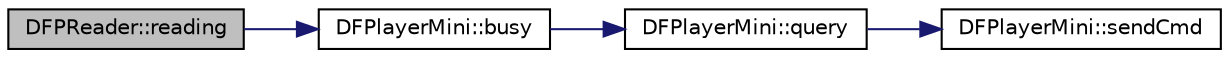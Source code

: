 digraph "DFPReader::reading"
{
  edge [fontname="Helvetica",fontsize="10",labelfontname="Helvetica",labelfontsize="10"];
  node [fontname="Helvetica",fontsize="10",shape=record];
  rankdir="LR";
  Node12 [label="DFPReader::reading",height=0.2,width=0.4,color="black", fillcolor="grey75", style="filled", fontcolor="black"];
  Node12 -> Node13 [color="midnightblue",fontsize="10",style="solid",fontname="Helvetica"];
  Node13 [label="DFPlayerMini::busy",height=0.2,width=0.4,color="black", fillcolor="white", style="filled",URL="$classDFPlayerMini.html#a77c49559ebb6df0e377f4bf2d691d588"];
  Node13 -> Node14 [color="midnightblue",fontsize="10",style="solid",fontname="Helvetica"];
  Node14 [label="DFPlayerMini::query",height=0.2,width=0.4,color="black", fillcolor="white", style="filled",URL="$classDFPlayerMini.html#a12c9990291d77489da556f990318ade5"];
  Node14 -> Node15 [color="midnightblue",fontsize="10",style="solid",fontname="Helvetica"];
  Node15 [label="DFPlayerMini::sendCmd",height=0.2,width=0.4,color="black", fillcolor="white", style="filled",URL="$classDFPlayerMini.html#a81cfb933970793106a39bec9a9a6d83e"];
}
